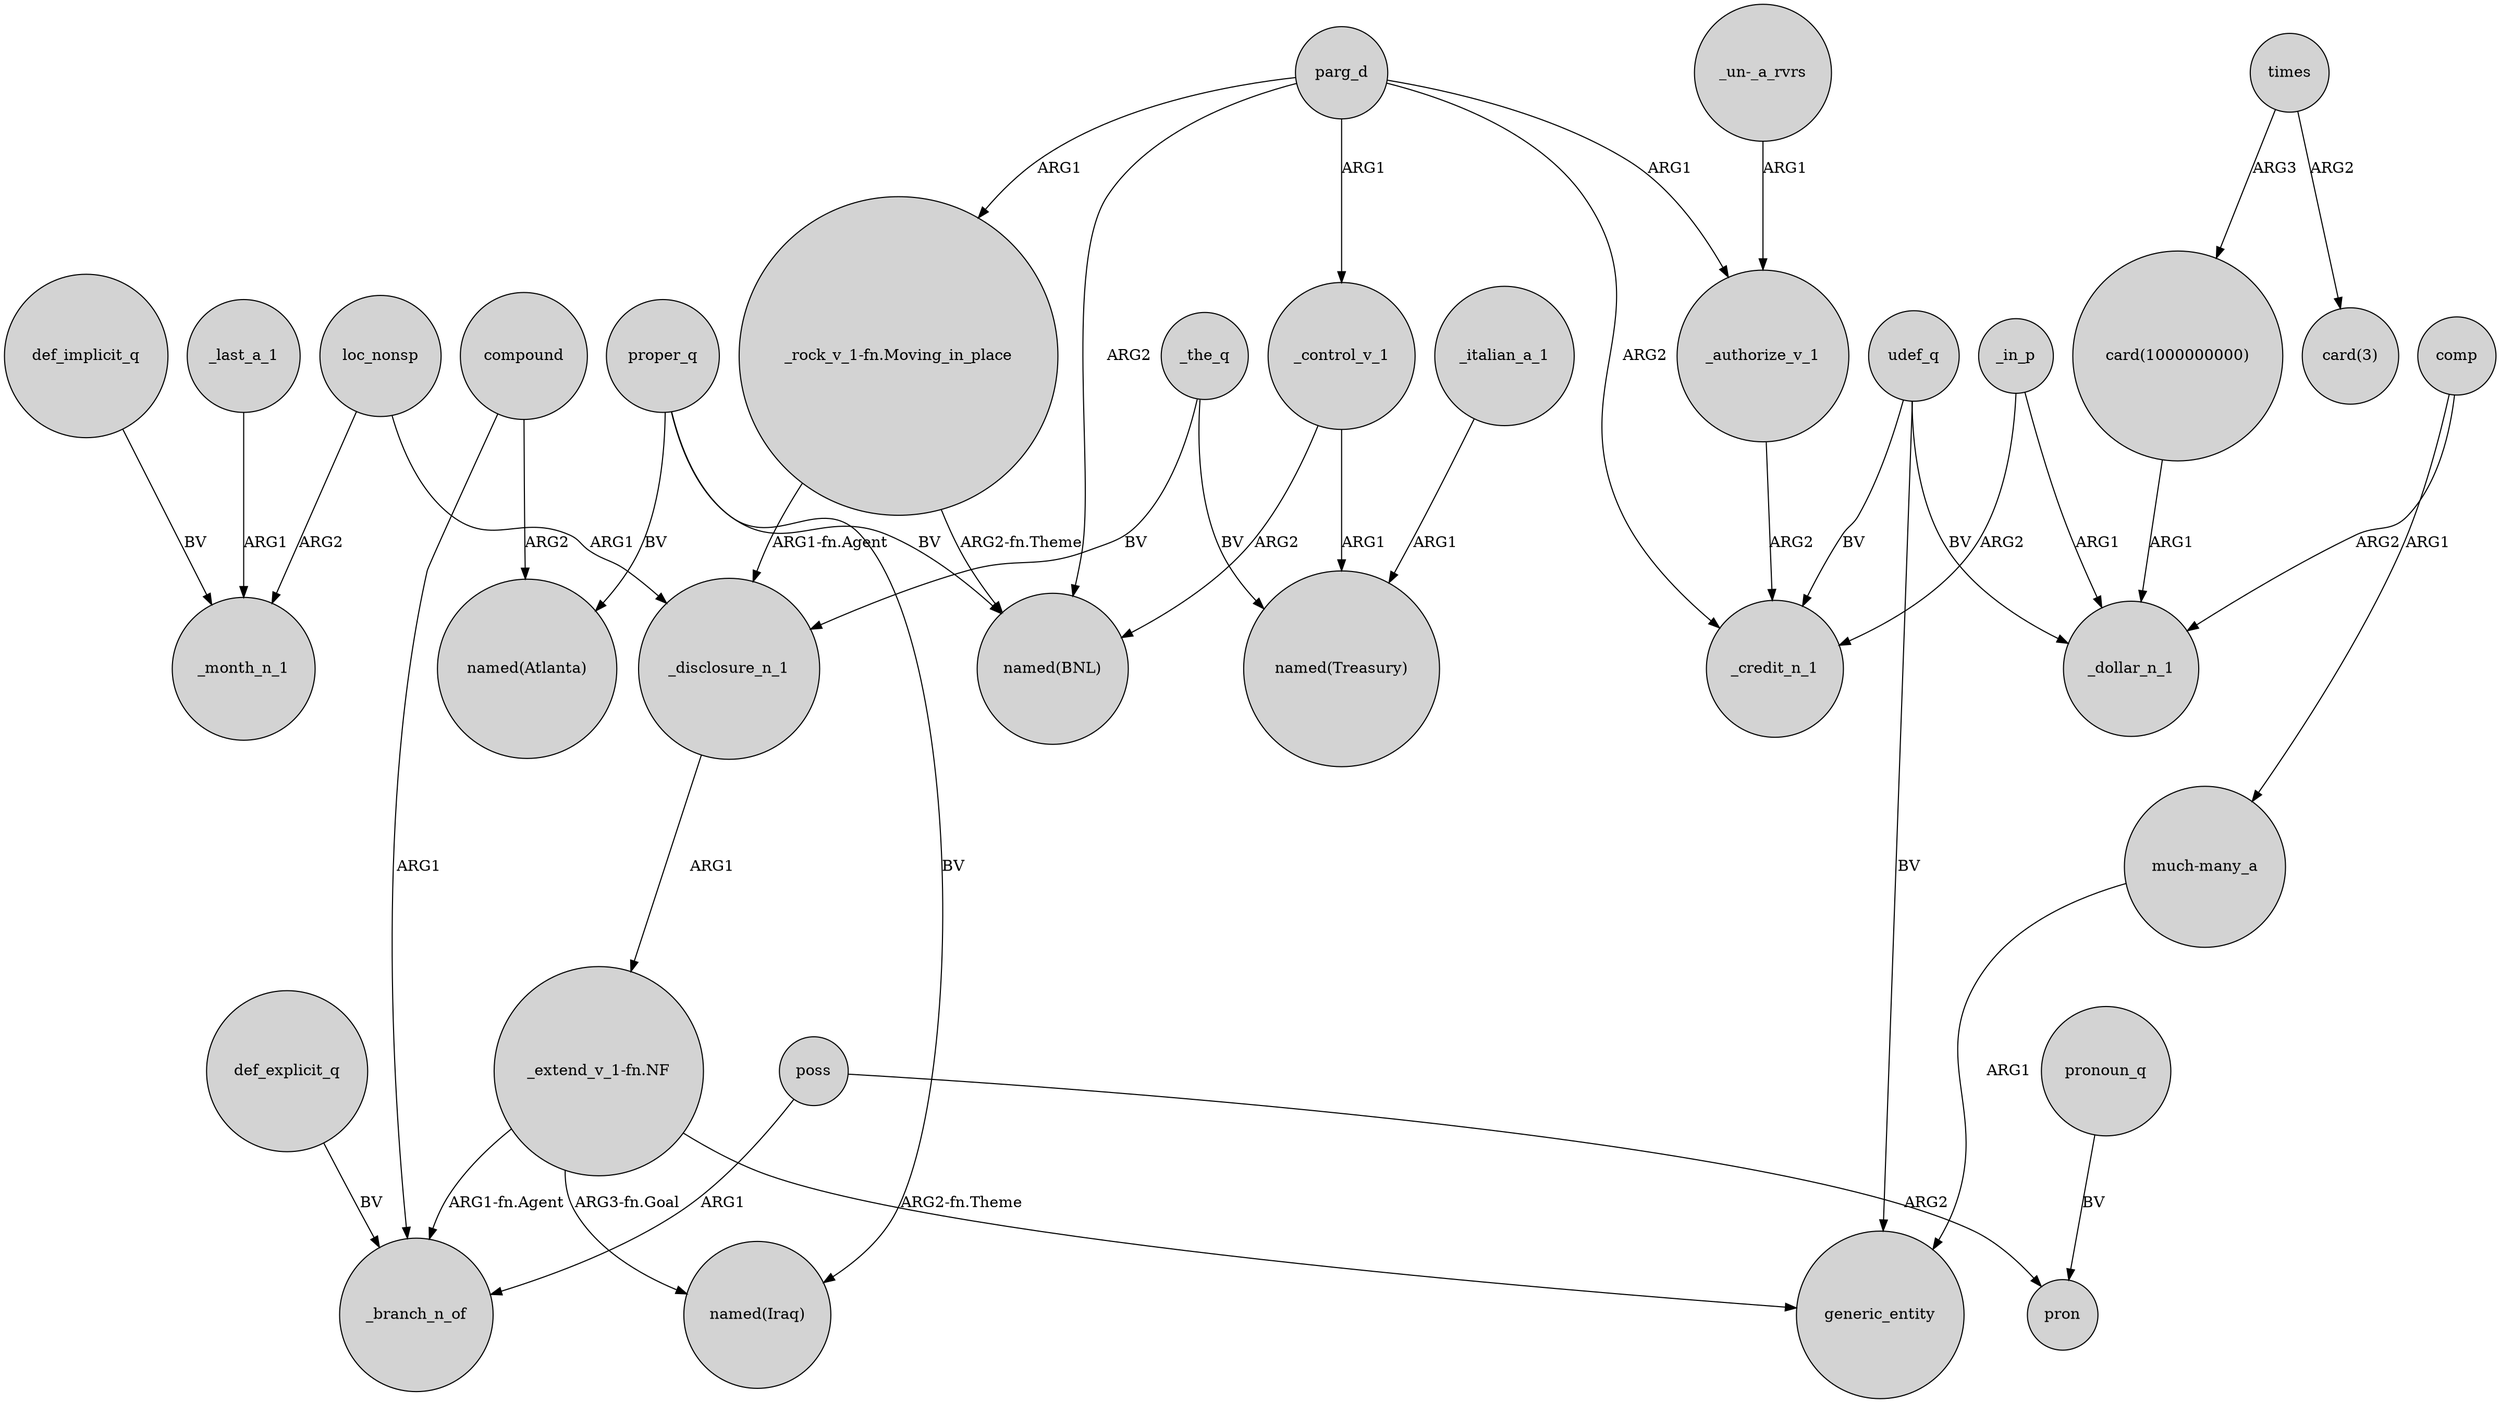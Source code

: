digraph {
	node [shape=circle style=filled]
	def_implicit_q -> _month_n_1 [label=BV]
	"_extend_v_1-fn.NF" -> _branch_n_of [label="ARG1-fn.Agent"]
	compound -> _branch_n_of [label=ARG1]
	_in_p -> _credit_n_1 [label=ARG2]
	udef_q -> generic_entity [label=BV]
	_authorize_v_1 -> _credit_n_1 [label=ARG2]
	parg_d -> "named(BNL)" [label=ARG2]
	_the_q -> _disclosure_n_1 [label=BV]
	poss -> pron [label=ARG2]
	udef_q -> _credit_n_1 [label=BV]
	"much-many_a" -> generic_entity [label=ARG1]
	loc_nonsp -> _disclosure_n_1 [label=ARG1]
	proper_q -> "named(BNL)" [label=BV]
	"_rock_v_1-fn.Moving_in_place" -> _disclosure_n_1 [label="ARG1-fn.Agent"]
	parg_d -> _control_v_1 [label=ARG1]
	_control_v_1 -> "named(BNL)" [label=ARG2]
	proper_q -> "named(Atlanta)" [label=BV]
	_control_v_1 -> "named(Treasury)" [label=ARG1]
	times -> "card(1000000000)" [label=ARG3]
	_disclosure_n_1 -> "_extend_v_1-fn.NF" [label=ARG1]
	pronoun_q -> pron [label=BV]
	proper_q -> "named(Iraq)" [label=BV]
	parg_d -> _credit_n_1 [label=ARG2]
	_italian_a_1 -> "named(Treasury)" [label=ARG1]
	comp -> "much-many_a" [label=ARG1]
	parg_d -> _authorize_v_1 [label=ARG1]
	"_un-_a_rvrs" -> _authorize_v_1 [label=ARG1]
	_the_q -> "named(Treasury)" [label=BV]
	_last_a_1 -> _month_n_1 [label=ARG1]
	comp -> _dollar_n_1 [label=ARG2]
	"_extend_v_1-fn.NF" -> "named(Iraq)" [label="ARG3-fn.Goal"]
	"_rock_v_1-fn.Moving_in_place" -> "named(BNL)" [label="ARG2-fn.Theme"]
	times -> "card(3)" [label=ARG2]
	_in_p -> _dollar_n_1 [label=ARG1]
	udef_q -> _dollar_n_1 [label=BV]
	compound -> "named(Atlanta)" [label=ARG2]
	loc_nonsp -> _month_n_1 [label=ARG2]
	"card(1000000000)" -> _dollar_n_1 [label=ARG1]
	def_explicit_q -> _branch_n_of [label=BV]
	poss -> _branch_n_of [label=ARG1]
	parg_d -> "_rock_v_1-fn.Moving_in_place" [label=ARG1]
	"_extend_v_1-fn.NF" -> generic_entity [label="ARG2-fn.Theme"]
}
